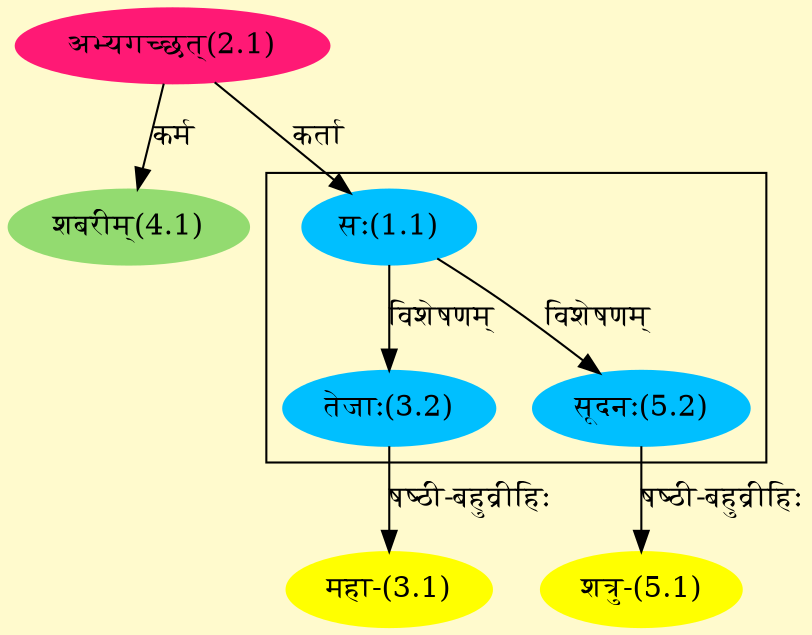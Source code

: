 digraph G{
rankdir=BT;
 compound=true;
 bgcolor="lemonchiffon1";

subgraph cluster_1{
Node3_2 [style=filled, color="#00BFFF" label = "तेजाः(3.2)"]
Node1_1 [style=filled, color="#00BFFF" label = "सः(1.1)"]
Node5_2 [style=filled, color="#00BFFF" label = "सूदनः(5.2)"]

}
Node1_1 [style=filled, color="#00BFFF" label = "सः(1.1)"]
Node2_1 [style=filled, color="#FF1975" label = "अभ्यगच्छत्(2.1)"]
Node [style=filled, color="" label = "()"]
Node3_1 [style=filled, color="#FFFF00" label = "महा-(3.1)"]
Node3_2 [style=filled, color="#00BFFF" label = "तेजाः(3.2)"]
Node4_1 [style=filled, color="#93DB70" label = "शबरीम्(4.1)"]
Node5_1 [style=filled, color="#FFFF00" label = "शत्रु-(5.1)"]
Node5_2 [style=filled, color="#00BFFF" label = "सूदनः(5.2)"]
/* Start of Relations section */

Node1_1 -> Node2_1 [  label="कर्ता"  dir="back" ]
Node3_1 -> Node3_2 [  label="षष्ठी-बहुव्रीहिः"  dir="back" ]
Node3_2 -> Node1_1 [  label="विशेषणम्"  dir="back" ]
Node4_1 -> Node2_1 [  label="कर्म"  dir="back" ]
Node5_1 -> Node5_2 [  label="षष्ठी-बहुव्रीहिः"  dir="back" ]
Node5_2 -> Node1_1 [  label="विशेषणम्"  dir="back" ]
}
